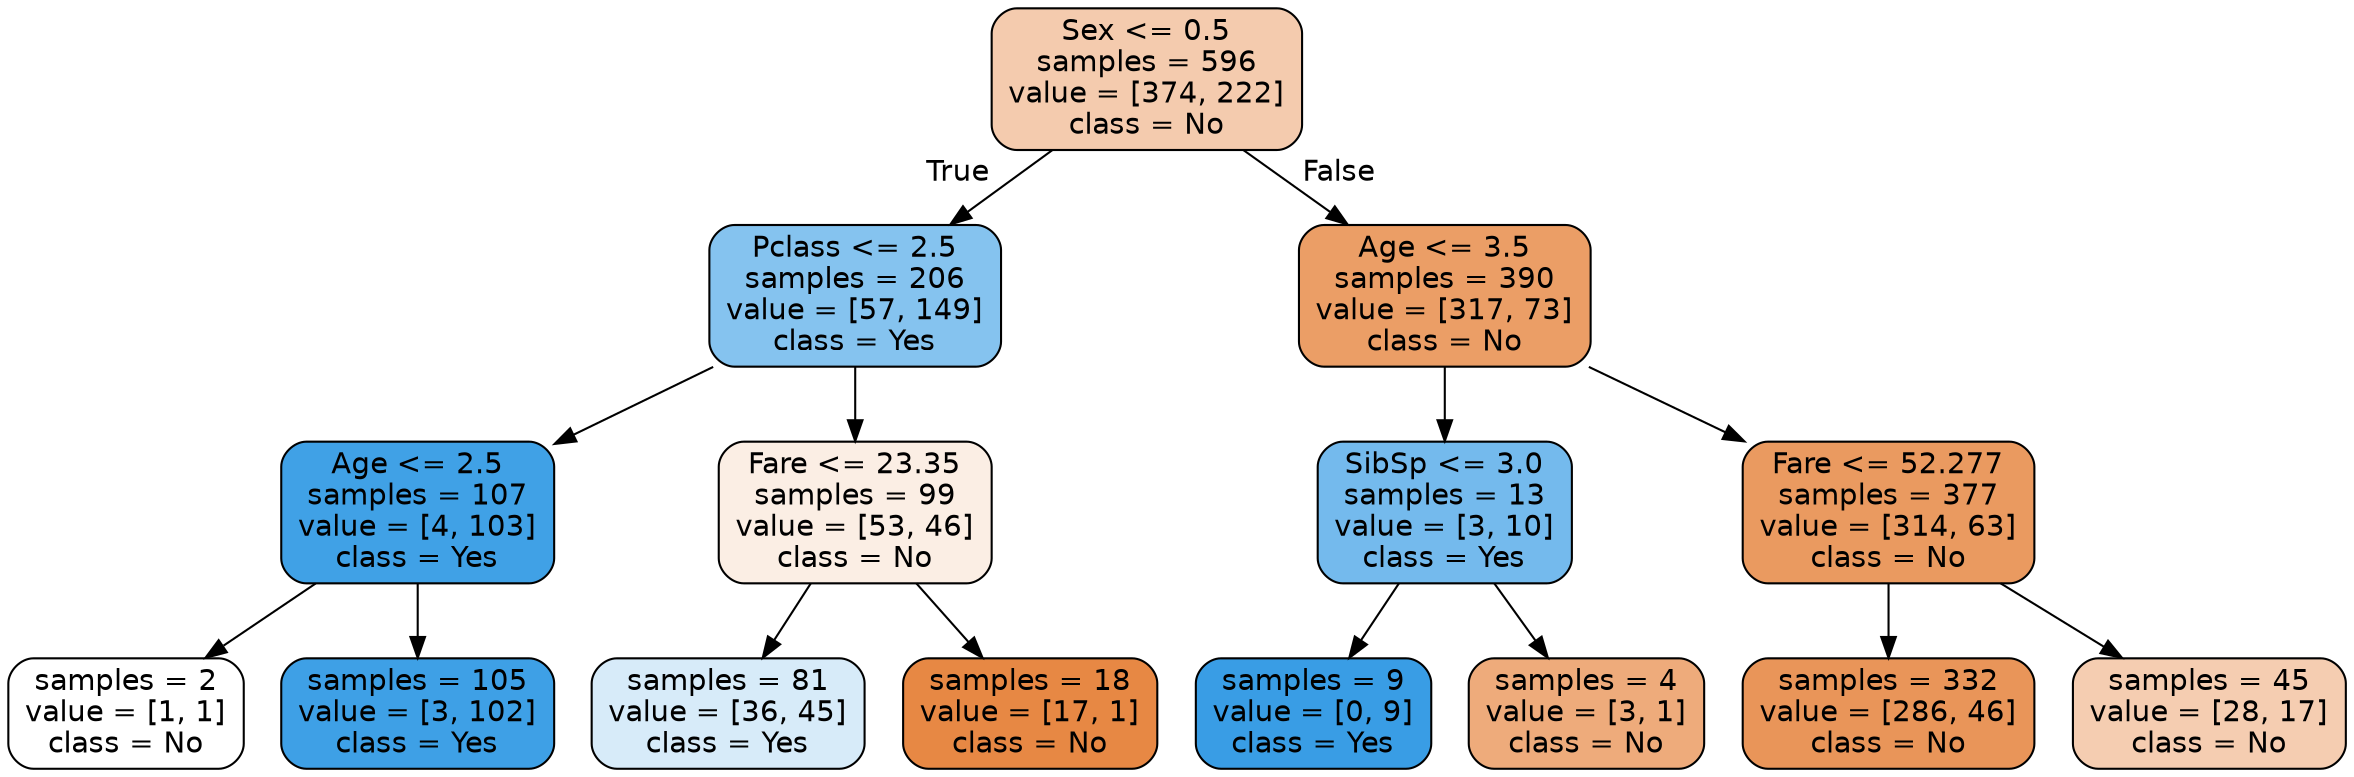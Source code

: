 digraph Tree {
node [shape=box, style="filled, rounded", color="black", fontname=helvetica] ;
edge [fontname=helvetica] ;
0 [label="Sex <= 0.5\nsamples = 596\nvalue = [374, 222]\nclass = No", fillcolor="#e5813968"] ;
1 [label="Pclass <= 2.5\nsamples = 206\nvalue = [57, 149]\nclass = Yes", fillcolor="#399de59d"] ;
0 -> 1 [labeldistance=2.5, labelangle=45, headlabel="True"] ;
2 [label="Age <= 2.5\nsamples = 107\nvalue = [4, 103]\nclass = Yes", fillcolor="#399de5f5"] ;
1 -> 2 ;
3 [label="samples = 2\nvalue = [1, 1]\nclass = No", fillcolor="#e5813900"] ;
2 -> 3 ;
4 [label="samples = 105\nvalue = [3, 102]\nclass = Yes", fillcolor="#399de5f8"] ;
2 -> 4 ;
5 [label="Fare <= 23.35\nsamples = 99\nvalue = [53, 46]\nclass = No", fillcolor="#e5813922"] ;
1 -> 5 ;
6 [label="samples = 81\nvalue = [36, 45]\nclass = Yes", fillcolor="#399de533"] ;
5 -> 6 ;
7 [label="samples = 18\nvalue = [17, 1]\nclass = No", fillcolor="#e58139f0"] ;
5 -> 7 ;
8 [label="Age <= 3.5\nsamples = 390\nvalue = [317, 73]\nclass = No", fillcolor="#e58139c4"] ;
0 -> 8 [labeldistance=2.5, labelangle=-45, headlabel="False"] ;
9 [label="SibSp <= 3.0\nsamples = 13\nvalue = [3, 10]\nclass = Yes", fillcolor="#399de5b3"] ;
8 -> 9 ;
10 [label="samples = 9\nvalue = [0, 9]\nclass = Yes", fillcolor="#399de5ff"] ;
9 -> 10 ;
11 [label="samples = 4\nvalue = [3, 1]\nclass = No", fillcolor="#e58139aa"] ;
9 -> 11 ;
12 [label="Fare <= 52.277\nsamples = 377\nvalue = [314, 63]\nclass = No", fillcolor="#e58139cc"] ;
8 -> 12 ;
13 [label="samples = 332\nvalue = [286, 46]\nclass = No", fillcolor="#e58139d6"] ;
12 -> 13 ;
14 [label="samples = 45\nvalue = [28, 17]\nclass = No", fillcolor="#e5813964"] ;
12 -> 14 ;
}
